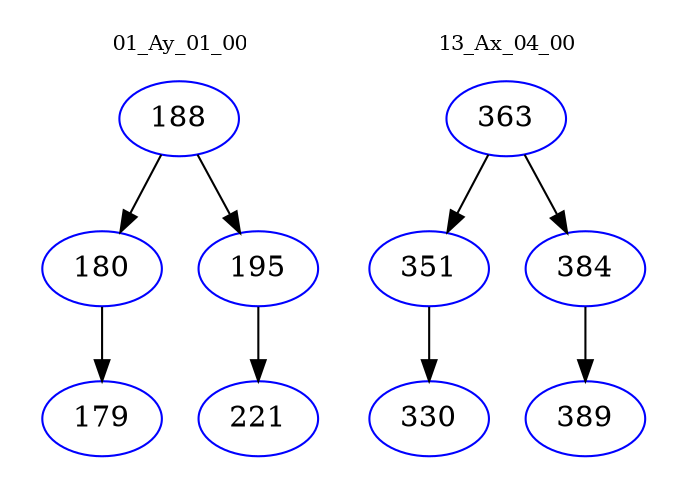 digraph{
subgraph cluster_0 {
color = white
label = "01_Ay_01_00";
fontsize=10;
T0_188 [label="188", color="blue"]
T0_188 -> T0_180 [color="black"]
T0_180 [label="180", color="blue"]
T0_180 -> T0_179 [color="black"]
T0_179 [label="179", color="blue"]
T0_188 -> T0_195 [color="black"]
T0_195 [label="195", color="blue"]
T0_195 -> T0_221 [color="black"]
T0_221 [label="221", color="blue"]
}
subgraph cluster_1 {
color = white
label = "13_Ax_04_00";
fontsize=10;
T1_363 [label="363", color="blue"]
T1_363 -> T1_351 [color="black"]
T1_351 [label="351", color="blue"]
T1_351 -> T1_330 [color="black"]
T1_330 [label="330", color="blue"]
T1_363 -> T1_384 [color="black"]
T1_384 [label="384", color="blue"]
T1_384 -> T1_389 [color="black"]
T1_389 [label="389", color="blue"]
}
}
